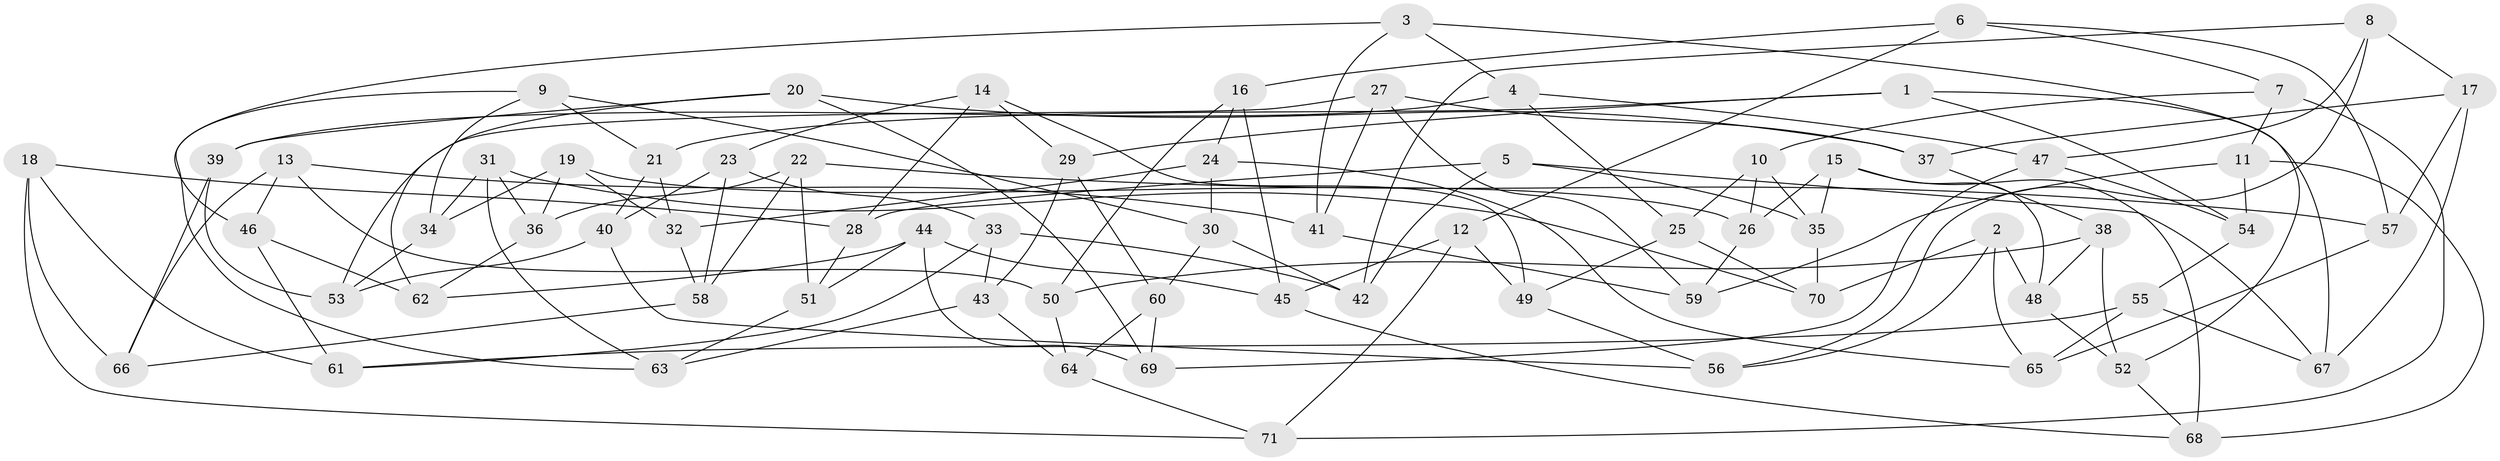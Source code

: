 // Generated by graph-tools (version 1.1) at 2025/56/03/09/25 04:56:35]
// undirected, 71 vertices, 142 edges
graph export_dot {
graph [start="1"]
  node [color=gray90,style=filled];
  1;
  2;
  3;
  4;
  5;
  6;
  7;
  8;
  9;
  10;
  11;
  12;
  13;
  14;
  15;
  16;
  17;
  18;
  19;
  20;
  21;
  22;
  23;
  24;
  25;
  26;
  27;
  28;
  29;
  30;
  31;
  32;
  33;
  34;
  35;
  36;
  37;
  38;
  39;
  40;
  41;
  42;
  43;
  44;
  45;
  46;
  47;
  48;
  49;
  50;
  51;
  52;
  53;
  54;
  55;
  56;
  57;
  58;
  59;
  60;
  61;
  62;
  63;
  64;
  65;
  66;
  67;
  68;
  69;
  70;
  71;
  1 -- 67;
  1 -- 21;
  1 -- 54;
  1 -- 29;
  2 -- 48;
  2 -- 56;
  2 -- 65;
  2 -- 70;
  3 -- 4;
  3 -- 41;
  3 -- 52;
  3 -- 46;
  4 -- 39;
  4 -- 25;
  4 -- 47;
  5 -- 42;
  5 -- 35;
  5 -- 28;
  5 -- 67;
  6 -- 57;
  6 -- 7;
  6 -- 16;
  6 -- 12;
  7 -- 11;
  7 -- 71;
  7 -- 10;
  8 -- 42;
  8 -- 17;
  8 -- 47;
  8 -- 56;
  9 -- 63;
  9 -- 30;
  9 -- 34;
  9 -- 21;
  10 -- 26;
  10 -- 35;
  10 -- 25;
  11 -- 68;
  11 -- 59;
  11 -- 54;
  12 -- 49;
  12 -- 71;
  12 -- 45;
  13 -- 46;
  13 -- 50;
  13 -- 66;
  13 -- 41;
  14 -- 28;
  14 -- 49;
  14 -- 23;
  14 -- 29;
  15 -- 48;
  15 -- 26;
  15 -- 35;
  15 -- 68;
  16 -- 24;
  16 -- 45;
  16 -- 50;
  17 -- 37;
  17 -- 67;
  17 -- 57;
  18 -- 28;
  18 -- 66;
  18 -- 71;
  18 -- 61;
  19 -- 32;
  19 -- 34;
  19 -- 36;
  19 -- 26;
  20 -- 62;
  20 -- 69;
  20 -- 37;
  20 -- 39;
  21 -- 32;
  21 -- 40;
  22 -- 36;
  22 -- 58;
  22 -- 57;
  22 -- 51;
  23 -- 40;
  23 -- 33;
  23 -- 58;
  24 -- 30;
  24 -- 65;
  24 -- 32;
  25 -- 70;
  25 -- 49;
  26 -- 59;
  27 -- 41;
  27 -- 59;
  27 -- 53;
  27 -- 37;
  28 -- 51;
  29 -- 43;
  29 -- 60;
  30 -- 60;
  30 -- 42;
  31 -- 36;
  31 -- 34;
  31 -- 63;
  31 -- 70;
  32 -- 58;
  33 -- 42;
  33 -- 43;
  33 -- 61;
  34 -- 53;
  35 -- 70;
  36 -- 62;
  37 -- 38;
  38 -- 52;
  38 -- 50;
  38 -- 48;
  39 -- 66;
  39 -- 53;
  40 -- 56;
  40 -- 53;
  41 -- 59;
  43 -- 63;
  43 -- 64;
  44 -- 45;
  44 -- 62;
  44 -- 51;
  44 -- 69;
  45 -- 68;
  46 -- 61;
  46 -- 62;
  47 -- 69;
  47 -- 54;
  48 -- 52;
  49 -- 56;
  50 -- 64;
  51 -- 63;
  52 -- 68;
  54 -- 55;
  55 -- 67;
  55 -- 65;
  55 -- 61;
  57 -- 65;
  58 -- 66;
  60 -- 64;
  60 -- 69;
  64 -- 71;
}
